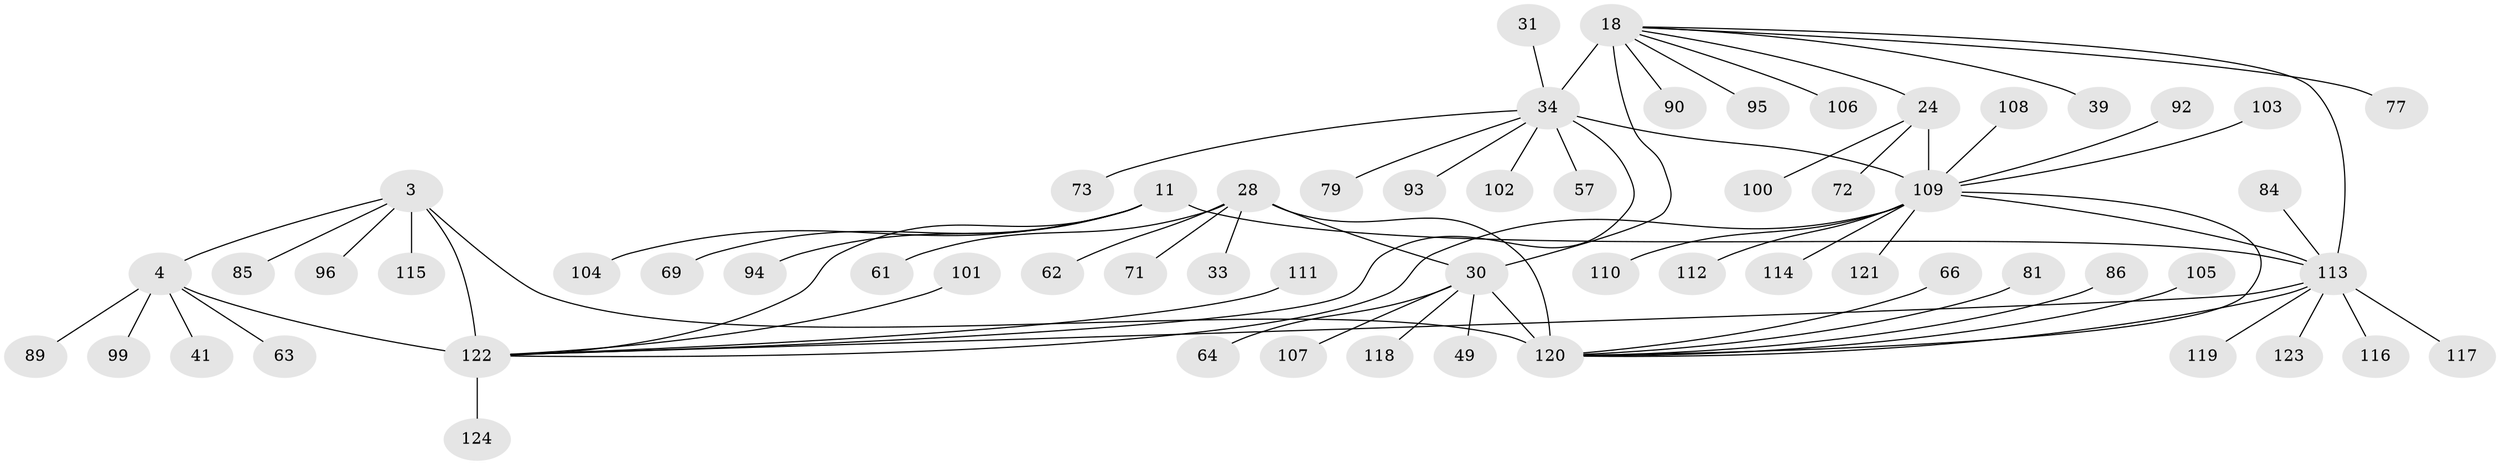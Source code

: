 // original degree distribution, {7: 0.0967741935483871, 8: 0.04838709677419355, 15: 0.008064516129032258, 9: 0.024193548387096774, 11: 0.024193548387096774, 12: 0.008064516129032258, 10: 0.008064516129032258, 6: 0.016129032258064516, 13: 0.008064516129032258, 1: 0.6451612903225806, 2: 0.08870967741935484, 5: 0.008064516129032258, 4: 0.008064516129032258, 3: 0.008064516129032258}
// Generated by graph-tools (version 1.1) at 2025/55/03/09/25 04:55:31]
// undirected, 62 vertices, 71 edges
graph export_dot {
graph [start="1"]
  node [color=gray90,style=filled];
  3 [super="+2"];
  4 [super="+1"];
  11 [super="+7"];
  18 [super="+15+17"];
  24 [super="+22"];
  28 [super="+27"];
  30 [super="+25"];
  31;
  33;
  34 [super="+16"];
  39;
  41;
  49;
  57;
  61;
  62;
  63;
  64;
  66;
  69;
  71;
  72;
  73;
  77;
  79;
  81;
  84 [super="+32"];
  85;
  86;
  89;
  90;
  92;
  93;
  94 [super="+54"];
  95 [super="+88"];
  96;
  99;
  100;
  101;
  102;
  103;
  104;
  105;
  106;
  107;
  108;
  109 [super="+98+38+23+46+48+87+91"];
  110 [super="+76"];
  111 [super="+97"];
  112;
  113 [super="+80+82"];
  114;
  115;
  116;
  117;
  118;
  119;
  120 [super="+29+35+47+53+55+59+65"];
  121 [super="+56+70"];
  122 [super="+83+51+52"];
  123;
  124;
  3 -- 4 [weight=4];
  3 -- 115;
  3 -- 120 [weight=2];
  3 -- 96;
  3 -- 85;
  3 -- 122 [weight=4];
  4 -- 41;
  4 -- 99;
  4 -- 89;
  4 -- 63;
  4 -- 122 [weight=4];
  11 -- 104;
  11 -- 69;
  11 -- 94;
  11 -- 122;
  11 -- 113 [weight=8];
  18 -- 24;
  18 -- 39;
  18 -- 106;
  18 -- 30;
  18 -- 34 [weight=8];
  18 -- 113;
  18 -- 90;
  18 -- 77;
  18 -- 95;
  24 -- 100;
  24 -- 72;
  24 -- 109 [weight=8];
  28 -- 30 [weight=4];
  28 -- 33;
  28 -- 62;
  28 -- 61;
  28 -- 71;
  28 -- 120 [weight=4];
  30 -- 49;
  30 -- 64;
  30 -- 107;
  30 -- 118;
  30 -- 120 [weight=4];
  31 -- 34;
  34 -- 102;
  34 -- 73;
  34 -- 109 [weight=2];
  34 -- 79;
  34 -- 57;
  34 -- 122;
  34 -- 93;
  66 -- 120;
  81 -- 120;
  84 -- 113;
  86 -- 120;
  92 -- 109;
  101 -- 122;
  103 -- 109;
  105 -- 120;
  108 -- 109;
  109 -- 110;
  109 -- 114;
  109 -- 120;
  109 -- 122 [weight=2];
  109 -- 112;
  109 -- 121;
  109 -- 113;
  111 -- 122;
  113 -- 116;
  113 -- 117;
  113 -- 119;
  113 -- 120;
  113 -- 122;
  113 -- 123;
  122 -- 124;
}
